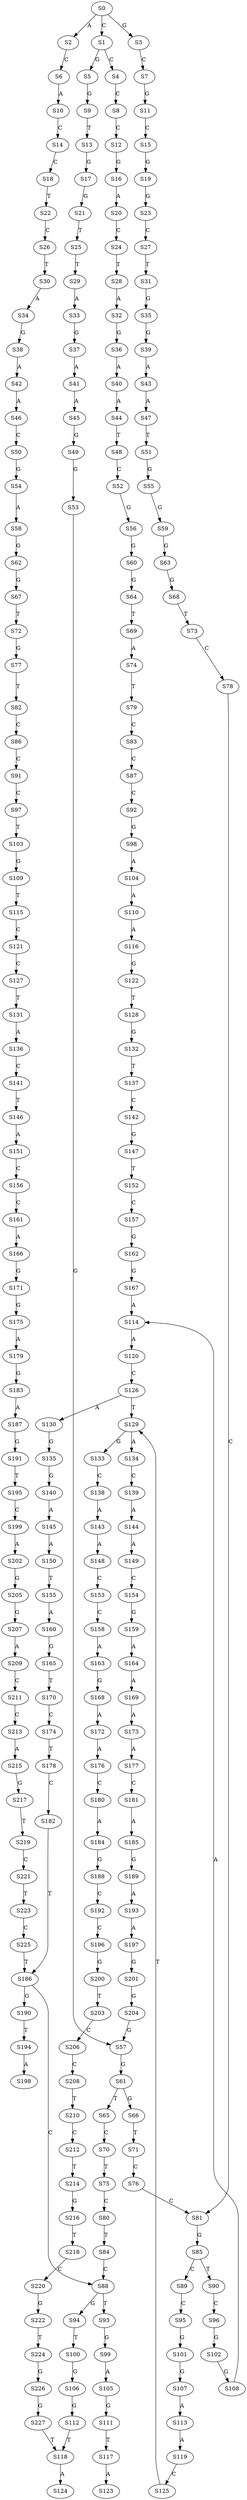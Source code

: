 strict digraph  {
	S0 -> S1 [ label = C ];
	S0 -> S2 [ label = A ];
	S0 -> S3 [ label = G ];
	S1 -> S4 [ label = C ];
	S1 -> S5 [ label = G ];
	S2 -> S6 [ label = C ];
	S3 -> S7 [ label = C ];
	S4 -> S8 [ label = C ];
	S5 -> S9 [ label = G ];
	S6 -> S10 [ label = A ];
	S7 -> S11 [ label = G ];
	S8 -> S12 [ label = C ];
	S9 -> S13 [ label = T ];
	S10 -> S14 [ label = C ];
	S11 -> S15 [ label = C ];
	S12 -> S16 [ label = G ];
	S13 -> S17 [ label = G ];
	S14 -> S18 [ label = C ];
	S15 -> S19 [ label = G ];
	S16 -> S20 [ label = A ];
	S17 -> S21 [ label = G ];
	S18 -> S22 [ label = T ];
	S19 -> S23 [ label = G ];
	S20 -> S24 [ label = C ];
	S21 -> S25 [ label = T ];
	S22 -> S26 [ label = C ];
	S23 -> S27 [ label = C ];
	S24 -> S28 [ label = T ];
	S25 -> S29 [ label = T ];
	S26 -> S30 [ label = T ];
	S27 -> S31 [ label = T ];
	S28 -> S32 [ label = A ];
	S29 -> S33 [ label = A ];
	S30 -> S34 [ label = A ];
	S31 -> S35 [ label = G ];
	S32 -> S36 [ label = G ];
	S33 -> S37 [ label = G ];
	S34 -> S38 [ label = G ];
	S35 -> S39 [ label = G ];
	S36 -> S40 [ label = A ];
	S37 -> S41 [ label = A ];
	S38 -> S42 [ label = A ];
	S39 -> S43 [ label = A ];
	S40 -> S44 [ label = A ];
	S41 -> S45 [ label = A ];
	S42 -> S46 [ label = A ];
	S43 -> S47 [ label = A ];
	S44 -> S48 [ label = T ];
	S45 -> S49 [ label = G ];
	S46 -> S50 [ label = C ];
	S47 -> S51 [ label = T ];
	S48 -> S52 [ label = C ];
	S49 -> S53 [ label = G ];
	S50 -> S54 [ label = G ];
	S51 -> S55 [ label = G ];
	S52 -> S56 [ label = G ];
	S53 -> S57 [ label = G ];
	S54 -> S58 [ label = A ];
	S55 -> S59 [ label = G ];
	S56 -> S60 [ label = G ];
	S57 -> S61 [ label = G ];
	S58 -> S62 [ label = G ];
	S59 -> S63 [ label = G ];
	S60 -> S64 [ label = G ];
	S61 -> S65 [ label = T ];
	S61 -> S66 [ label = G ];
	S62 -> S67 [ label = G ];
	S63 -> S68 [ label = G ];
	S64 -> S69 [ label = T ];
	S65 -> S70 [ label = C ];
	S66 -> S71 [ label = T ];
	S67 -> S72 [ label = T ];
	S68 -> S73 [ label = T ];
	S69 -> S74 [ label = A ];
	S70 -> S75 [ label = T ];
	S71 -> S76 [ label = C ];
	S72 -> S77 [ label = G ];
	S73 -> S78 [ label = C ];
	S74 -> S79 [ label = T ];
	S75 -> S80 [ label = C ];
	S76 -> S81 [ label = C ];
	S77 -> S82 [ label = T ];
	S78 -> S81 [ label = C ];
	S79 -> S83 [ label = C ];
	S80 -> S84 [ label = T ];
	S81 -> S85 [ label = G ];
	S82 -> S86 [ label = C ];
	S83 -> S87 [ label = C ];
	S84 -> S88 [ label = C ];
	S85 -> S89 [ label = C ];
	S85 -> S90 [ label = T ];
	S86 -> S91 [ label = C ];
	S87 -> S92 [ label = C ];
	S88 -> S93 [ label = T ];
	S88 -> S94 [ label = G ];
	S89 -> S95 [ label = C ];
	S90 -> S96 [ label = C ];
	S91 -> S97 [ label = C ];
	S92 -> S98 [ label = G ];
	S93 -> S99 [ label = G ];
	S94 -> S100 [ label = T ];
	S95 -> S101 [ label = G ];
	S96 -> S102 [ label = G ];
	S97 -> S103 [ label = T ];
	S98 -> S104 [ label = A ];
	S99 -> S105 [ label = A ];
	S100 -> S106 [ label = G ];
	S101 -> S107 [ label = G ];
	S102 -> S108 [ label = G ];
	S103 -> S109 [ label = G ];
	S104 -> S110 [ label = A ];
	S105 -> S111 [ label = G ];
	S106 -> S112 [ label = G ];
	S107 -> S113 [ label = A ];
	S108 -> S114 [ label = A ];
	S109 -> S115 [ label = T ];
	S110 -> S116 [ label = A ];
	S111 -> S117 [ label = T ];
	S112 -> S118 [ label = T ];
	S113 -> S119 [ label = A ];
	S114 -> S120 [ label = A ];
	S115 -> S121 [ label = C ];
	S116 -> S122 [ label = G ];
	S117 -> S123 [ label = A ];
	S118 -> S124 [ label = A ];
	S119 -> S125 [ label = C ];
	S120 -> S126 [ label = C ];
	S121 -> S127 [ label = C ];
	S122 -> S128 [ label = T ];
	S125 -> S129 [ label = T ];
	S126 -> S130 [ label = A ];
	S126 -> S129 [ label = T ];
	S127 -> S131 [ label = T ];
	S128 -> S132 [ label = G ];
	S129 -> S133 [ label = G ];
	S129 -> S134 [ label = A ];
	S130 -> S135 [ label = G ];
	S131 -> S136 [ label = A ];
	S132 -> S137 [ label = T ];
	S133 -> S138 [ label = C ];
	S134 -> S139 [ label = C ];
	S135 -> S140 [ label = G ];
	S136 -> S141 [ label = C ];
	S137 -> S142 [ label = C ];
	S138 -> S143 [ label = A ];
	S139 -> S144 [ label = A ];
	S140 -> S145 [ label = A ];
	S141 -> S146 [ label = T ];
	S142 -> S147 [ label = G ];
	S143 -> S148 [ label = A ];
	S144 -> S149 [ label = A ];
	S145 -> S150 [ label = A ];
	S146 -> S151 [ label = A ];
	S147 -> S152 [ label = T ];
	S148 -> S153 [ label = C ];
	S149 -> S154 [ label = C ];
	S150 -> S155 [ label = T ];
	S151 -> S156 [ label = C ];
	S152 -> S157 [ label = C ];
	S153 -> S158 [ label = C ];
	S154 -> S159 [ label = G ];
	S155 -> S160 [ label = A ];
	S156 -> S161 [ label = C ];
	S157 -> S162 [ label = G ];
	S158 -> S163 [ label = A ];
	S159 -> S164 [ label = A ];
	S160 -> S165 [ label = G ];
	S161 -> S166 [ label = A ];
	S162 -> S167 [ label = G ];
	S163 -> S168 [ label = G ];
	S164 -> S169 [ label = A ];
	S165 -> S170 [ label = T ];
	S166 -> S171 [ label = G ];
	S167 -> S114 [ label = A ];
	S168 -> S172 [ label = A ];
	S169 -> S173 [ label = A ];
	S170 -> S174 [ label = C ];
	S171 -> S175 [ label = G ];
	S172 -> S176 [ label = A ];
	S173 -> S177 [ label = A ];
	S174 -> S178 [ label = T ];
	S175 -> S179 [ label = A ];
	S176 -> S180 [ label = C ];
	S177 -> S181 [ label = C ];
	S178 -> S182 [ label = C ];
	S179 -> S183 [ label = G ];
	S180 -> S184 [ label = A ];
	S181 -> S185 [ label = A ];
	S182 -> S186 [ label = T ];
	S183 -> S187 [ label = A ];
	S184 -> S188 [ label = G ];
	S185 -> S189 [ label = G ];
	S186 -> S88 [ label = C ];
	S186 -> S190 [ label = G ];
	S187 -> S191 [ label = G ];
	S188 -> S192 [ label = C ];
	S189 -> S193 [ label = A ];
	S190 -> S194 [ label = T ];
	S191 -> S195 [ label = T ];
	S192 -> S196 [ label = C ];
	S193 -> S197 [ label = A ];
	S194 -> S198 [ label = A ];
	S195 -> S199 [ label = C ];
	S196 -> S200 [ label = G ];
	S197 -> S201 [ label = G ];
	S199 -> S202 [ label = A ];
	S200 -> S203 [ label = T ];
	S201 -> S204 [ label = G ];
	S202 -> S205 [ label = G ];
	S203 -> S206 [ label = C ];
	S204 -> S57 [ label = G ];
	S205 -> S207 [ label = G ];
	S206 -> S208 [ label = C ];
	S207 -> S209 [ label = A ];
	S208 -> S210 [ label = T ];
	S209 -> S211 [ label = C ];
	S210 -> S212 [ label = C ];
	S211 -> S213 [ label = C ];
	S212 -> S214 [ label = T ];
	S213 -> S215 [ label = A ];
	S214 -> S216 [ label = G ];
	S215 -> S217 [ label = G ];
	S216 -> S218 [ label = T ];
	S217 -> S219 [ label = T ];
	S218 -> S220 [ label = C ];
	S219 -> S221 [ label = C ];
	S220 -> S222 [ label = G ];
	S221 -> S223 [ label = T ];
	S222 -> S224 [ label = T ];
	S223 -> S225 [ label = C ];
	S224 -> S226 [ label = G ];
	S225 -> S186 [ label = T ];
	S226 -> S227 [ label = G ];
	S227 -> S118 [ label = T ];
}
